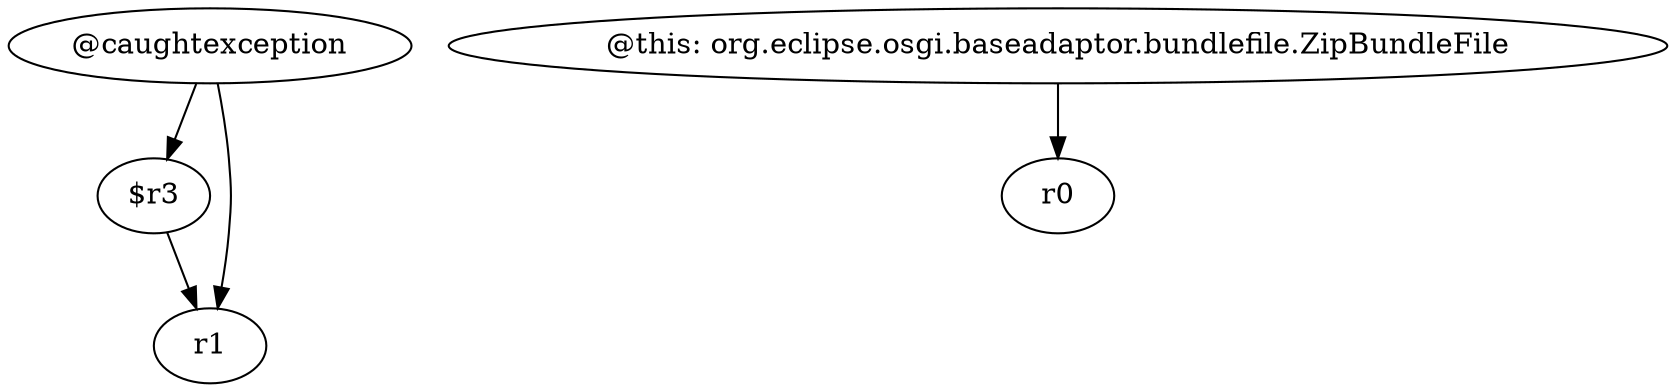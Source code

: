 digraph g {
0[label="@caughtexception"]
1[label="$r3"]
0->1[label=""]
2[label="r1"]
0->2[label=""]
3[label="@this: org.eclipse.osgi.baseadaptor.bundlefile.ZipBundleFile"]
4[label="r0"]
3->4[label=""]
1->2[label=""]
}